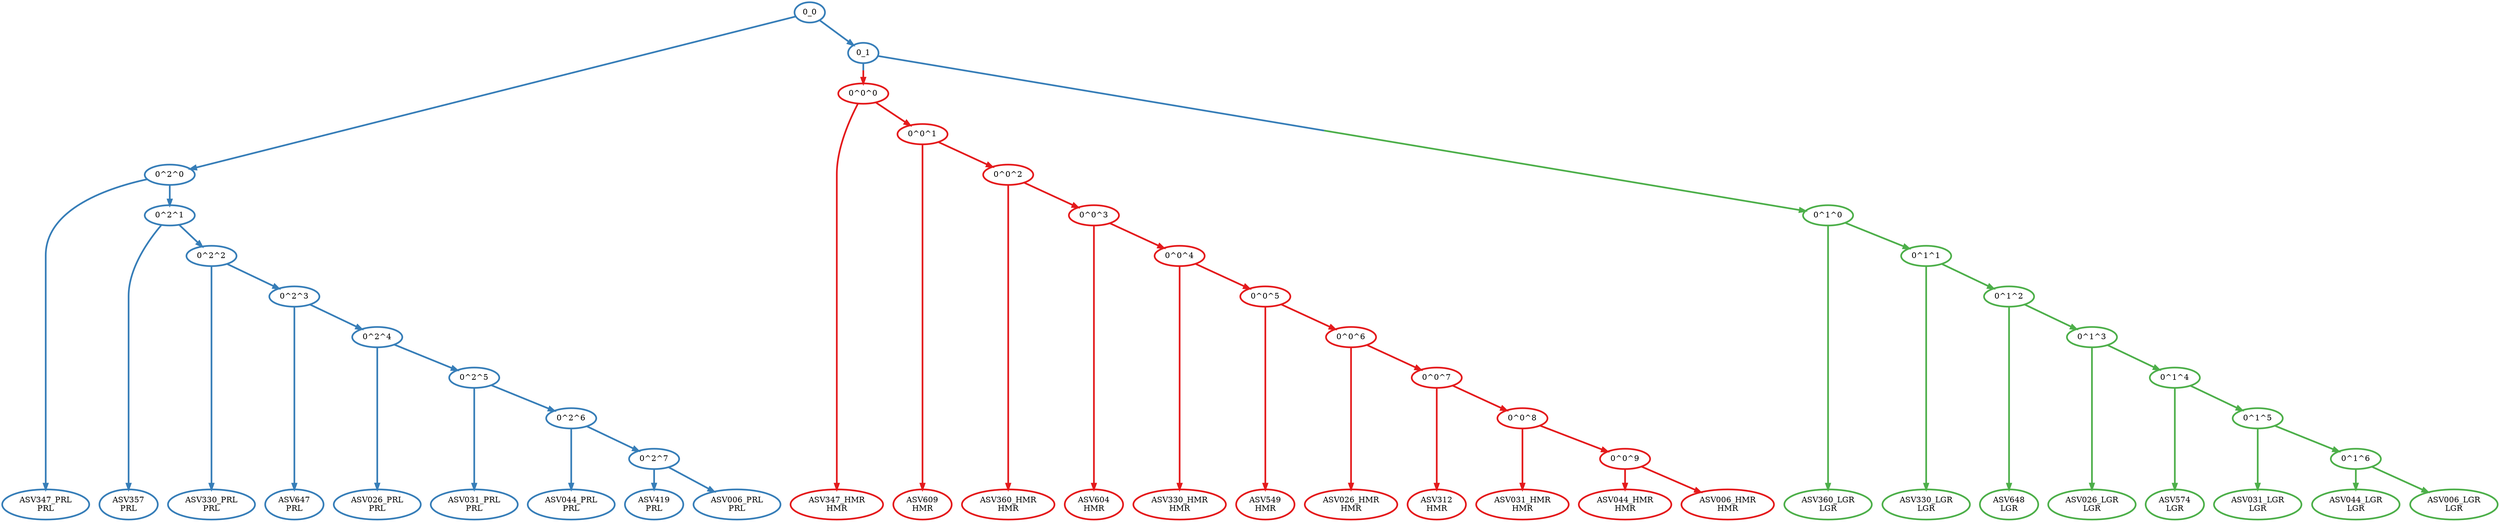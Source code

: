 digraph T {
	{
		rank=same
		54 [penwidth=3,colorscheme=set19,color=1,label="ASV044_HMR\nHMR"]
		53 [penwidth=3,colorscheme=set19,color=1,label="ASV006_HMR\nHMR"]
		51 [penwidth=3,colorscheme=set19,color=1,label="ASV031_HMR\nHMR"]
		49 [penwidth=3,colorscheme=set19,color=1,label="ASV312\nHMR"]
		47 [penwidth=3,colorscheme=set19,color=1,label="ASV026_HMR\nHMR"]
		45 [penwidth=3,colorscheme=set19,color=1,label="ASV549\nHMR"]
		43 [penwidth=3,colorscheme=set19,color=1,label="ASV330_HMR\nHMR"]
		41 [penwidth=3,colorscheme=set19,color=1,label="ASV604\nHMR"]
		39 [penwidth=3,colorscheme=set19,color=1,label="ASV360_HMR\nHMR"]
		37 [penwidth=3,colorscheme=set19,color=1,label="ASV609\nHMR"]
		35 [penwidth=3,colorscheme=set19,color=1,label="ASV347_HMR\nHMR"]
		33 [penwidth=3,colorscheme=set19,color=3,label="ASV044_LGR\nLGR"]
		32 [penwidth=3,colorscheme=set19,color=3,label="ASV006_LGR\nLGR"]
		30 [penwidth=3,colorscheme=set19,color=3,label="ASV031_LGR\nLGR"]
		28 [penwidth=3,colorscheme=set19,color=3,label="ASV574\nLGR"]
		26 [penwidth=3,colorscheme=set19,color=3,label="ASV026_LGR\nLGR"]
		24 [penwidth=3,colorscheme=set19,color=3,label="ASV648\nLGR"]
		22 [penwidth=3,colorscheme=set19,color=3,label="ASV330_LGR\nLGR"]
		20 [penwidth=3,colorscheme=set19,color=3,label="ASV360_LGR\nLGR"]
		18 [penwidth=3,colorscheme=set19,color=2,label="ASV419\nPRL"]
		17 [penwidth=3,colorscheme=set19,color=2,label="ASV006_PRL\nPRL"]
		15 [penwidth=3,colorscheme=set19,color=2,label="ASV044_PRL\nPRL"]
		13 [penwidth=3,colorscheme=set19,color=2,label="ASV031_PRL\nPRL"]
		11 [penwidth=3,colorscheme=set19,color=2,label="ASV026_PRL\nPRL"]
		9 [penwidth=3,colorscheme=set19,color=2,label="ASV647\nPRL"]
		7 [penwidth=3,colorscheme=set19,color=2,label="ASV330_PRL\nPRL"]
		5 [penwidth=3,colorscheme=set19,color=2,label="ASV357\nPRL"]
		3 [penwidth=3,colorscheme=set19,color=2,label="ASV347_PRL\nPRL"]
	}
	52 [penwidth=3,colorscheme=set19,color=1,label="0^0^9"]
	50 [penwidth=3,colorscheme=set19,color=1,label="0^0^8"]
	48 [penwidth=3,colorscheme=set19,color=1,label="0^0^7"]
	46 [penwidth=3,colorscheme=set19,color=1,label="0^0^6"]
	44 [penwidth=3,colorscheme=set19,color=1,label="0^0^5"]
	42 [penwidth=3,colorscheme=set19,color=1,label="0^0^4"]
	40 [penwidth=3,colorscheme=set19,color=1,label="0^0^3"]
	38 [penwidth=3,colorscheme=set19,color=1,label="0^0^2"]
	36 [penwidth=3,colorscheme=set19,color=1,label="0^0^1"]
	34 [penwidth=3,colorscheme=set19,color=1,label="0^0^0"]
	31 [penwidth=3,colorscheme=set19,color=3,label="0^1^6"]
	29 [penwidth=3,colorscheme=set19,color=3,label="0^1^5"]
	27 [penwidth=3,colorscheme=set19,color=3,label="0^1^4"]
	25 [penwidth=3,colorscheme=set19,color=3,label="0^1^3"]
	23 [penwidth=3,colorscheme=set19,color=3,label="0^1^2"]
	21 [penwidth=3,colorscheme=set19,color=3,label="0^1^1"]
	19 [penwidth=3,colorscheme=set19,color=3,label="0^1^0"]
	16 [penwidth=3,colorscheme=set19,color=2,label="0^2^7"]
	14 [penwidth=3,colorscheme=set19,color=2,label="0^2^6"]
	12 [penwidth=3,colorscheme=set19,color=2,label="0^2^5"]
	10 [penwidth=3,colorscheme=set19,color=2,label="0^2^4"]
	8 [penwidth=3,colorscheme=set19,color=2,label="0^2^3"]
	6 [penwidth=3,colorscheme=set19,color=2,label="0^2^2"]
	4 [penwidth=3,colorscheme=set19,color=2,label="0^2^1"]
	2 [penwidth=3,colorscheme=set19,color=2,label="0^2^0"]
	1 [penwidth=3,colorscheme=set19,color=2,label="0_1"]
	0 [penwidth=3,colorscheme=set19,color=2,label="0_0"]
	52 -> 54 [penwidth=3,colorscheme=set19,color=1]
	52 -> 53 [penwidth=3,colorscheme=set19,color=1]
	50 -> 52 [penwidth=3,colorscheme=set19,color=1]
	50 -> 51 [penwidth=3,colorscheme=set19,color=1]
	48 -> 50 [penwidth=3,colorscheme=set19,color=1]
	48 -> 49 [penwidth=3,colorscheme=set19,color=1]
	46 -> 48 [penwidth=3,colorscheme=set19,color=1]
	46 -> 47 [penwidth=3,colorscheme=set19,color=1]
	44 -> 46 [penwidth=3,colorscheme=set19,color=1]
	44 -> 45 [penwidth=3,colorscheme=set19,color=1]
	42 -> 44 [penwidth=3,colorscheme=set19,color=1]
	42 -> 43 [penwidth=3,colorscheme=set19,color=1]
	40 -> 42 [penwidth=3,colorscheme=set19,color=1]
	40 -> 41 [penwidth=3,colorscheme=set19,color=1]
	38 -> 40 [penwidth=3,colorscheme=set19,color=1]
	38 -> 39 [penwidth=3,colorscheme=set19,color=1]
	36 -> 38 [penwidth=3,colorscheme=set19,color=1]
	36 -> 37 [penwidth=3,colorscheme=set19,color=1]
	34 -> 36 [penwidth=3,colorscheme=set19,color=1]
	34 -> 35 [penwidth=3,colorscheme=set19,color=1]
	31 -> 33 [penwidth=3,colorscheme=set19,color=3]
	31 -> 32 [penwidth=3,colorscheme=set19,color=3]
	29 -> 31 [penwidth=3,colorscheme=set19,color=3]
	29 -> 30 [penwidth=3,colorscheme=set19,color=3]
	27 -> 29 [penwidth=3,colorscheme=set19,color=3]
	27 -> 28 [penwidth=3,colorscheme=set19,color=3]
	25 -> 27 [penwidth=3,colorscheme=set19,color=3]
	25 -> 26 [penwidth=3,colorscheme=set19,color=3]
	23 -> 25 [penwidth=3,colorscheme=set19,color=3]
	23 -> 24 [penwidth=3,colorscheme=set19,color=3]
	21 -> 23 [penwidth=3,colorscheme=set19,color=3]
	21 -> 22 [penwidth=3,colorscheme=set19,color=3]
	19 -> 21 [penwidth=3,colorscheme=set19,color=3]
	19 -> 20 [penwidth=3,colorscheme=set19,color=3]
	16 -> 18 [penwidth=3,colorscheme=set19,color=2]
	16 -> 17 [penwidth=3,colorscheme=set19,color=2]
	14 -> 16 [penwidth=3,colorscheme=set19,color=2]
	14 -> 15 [penwidth=3,colorscheme=set19,color=2]
	12 -> 14 [penwidth=3,colorscheme=set19,color=2]
	12 -> 13 [penwidth=3,colorscheme=set19,color=2]
	10 -> 12 [penwidth=3,colorscheme=set19,color=2]
	10 -> 11 [penwidth=3,colorscheme=set19,color=2]
	8 -> 10 [penwidth=3,colorscheme=set19,color=2]
	8 -> 9 [penwidth=3,colorscheme=set19,color=2]
	6 -> 8 [penwidth=3,colorscheme=set19,color=2]
	6 -> 7 [penwidth=3,colorscheme=set19,color=2]
	4 -> 6 [penwidth=3,colorscheme=set19,color=2]
	4 -> 5 [penwidth=3,colorscheme=set19,color=2]
	2 -> 4 [penwidth=3,colorscheme=set19,color=2]
	2 -> 3 [penwidth=3,colorscheme=set19,color=2]
	1 -> 34 [penwidth=3,colorscheme=set19,color="2;0.5:1"]
	1 -> 19 [penwidth=3,colorscheme=set19,color="2;0.5:3"]
	0 -> 2 [penwidth=3,colorscheme=set19,color=2]
	0 -> 1 [penwidth=3,colorscheme=set19,color=2]
}
